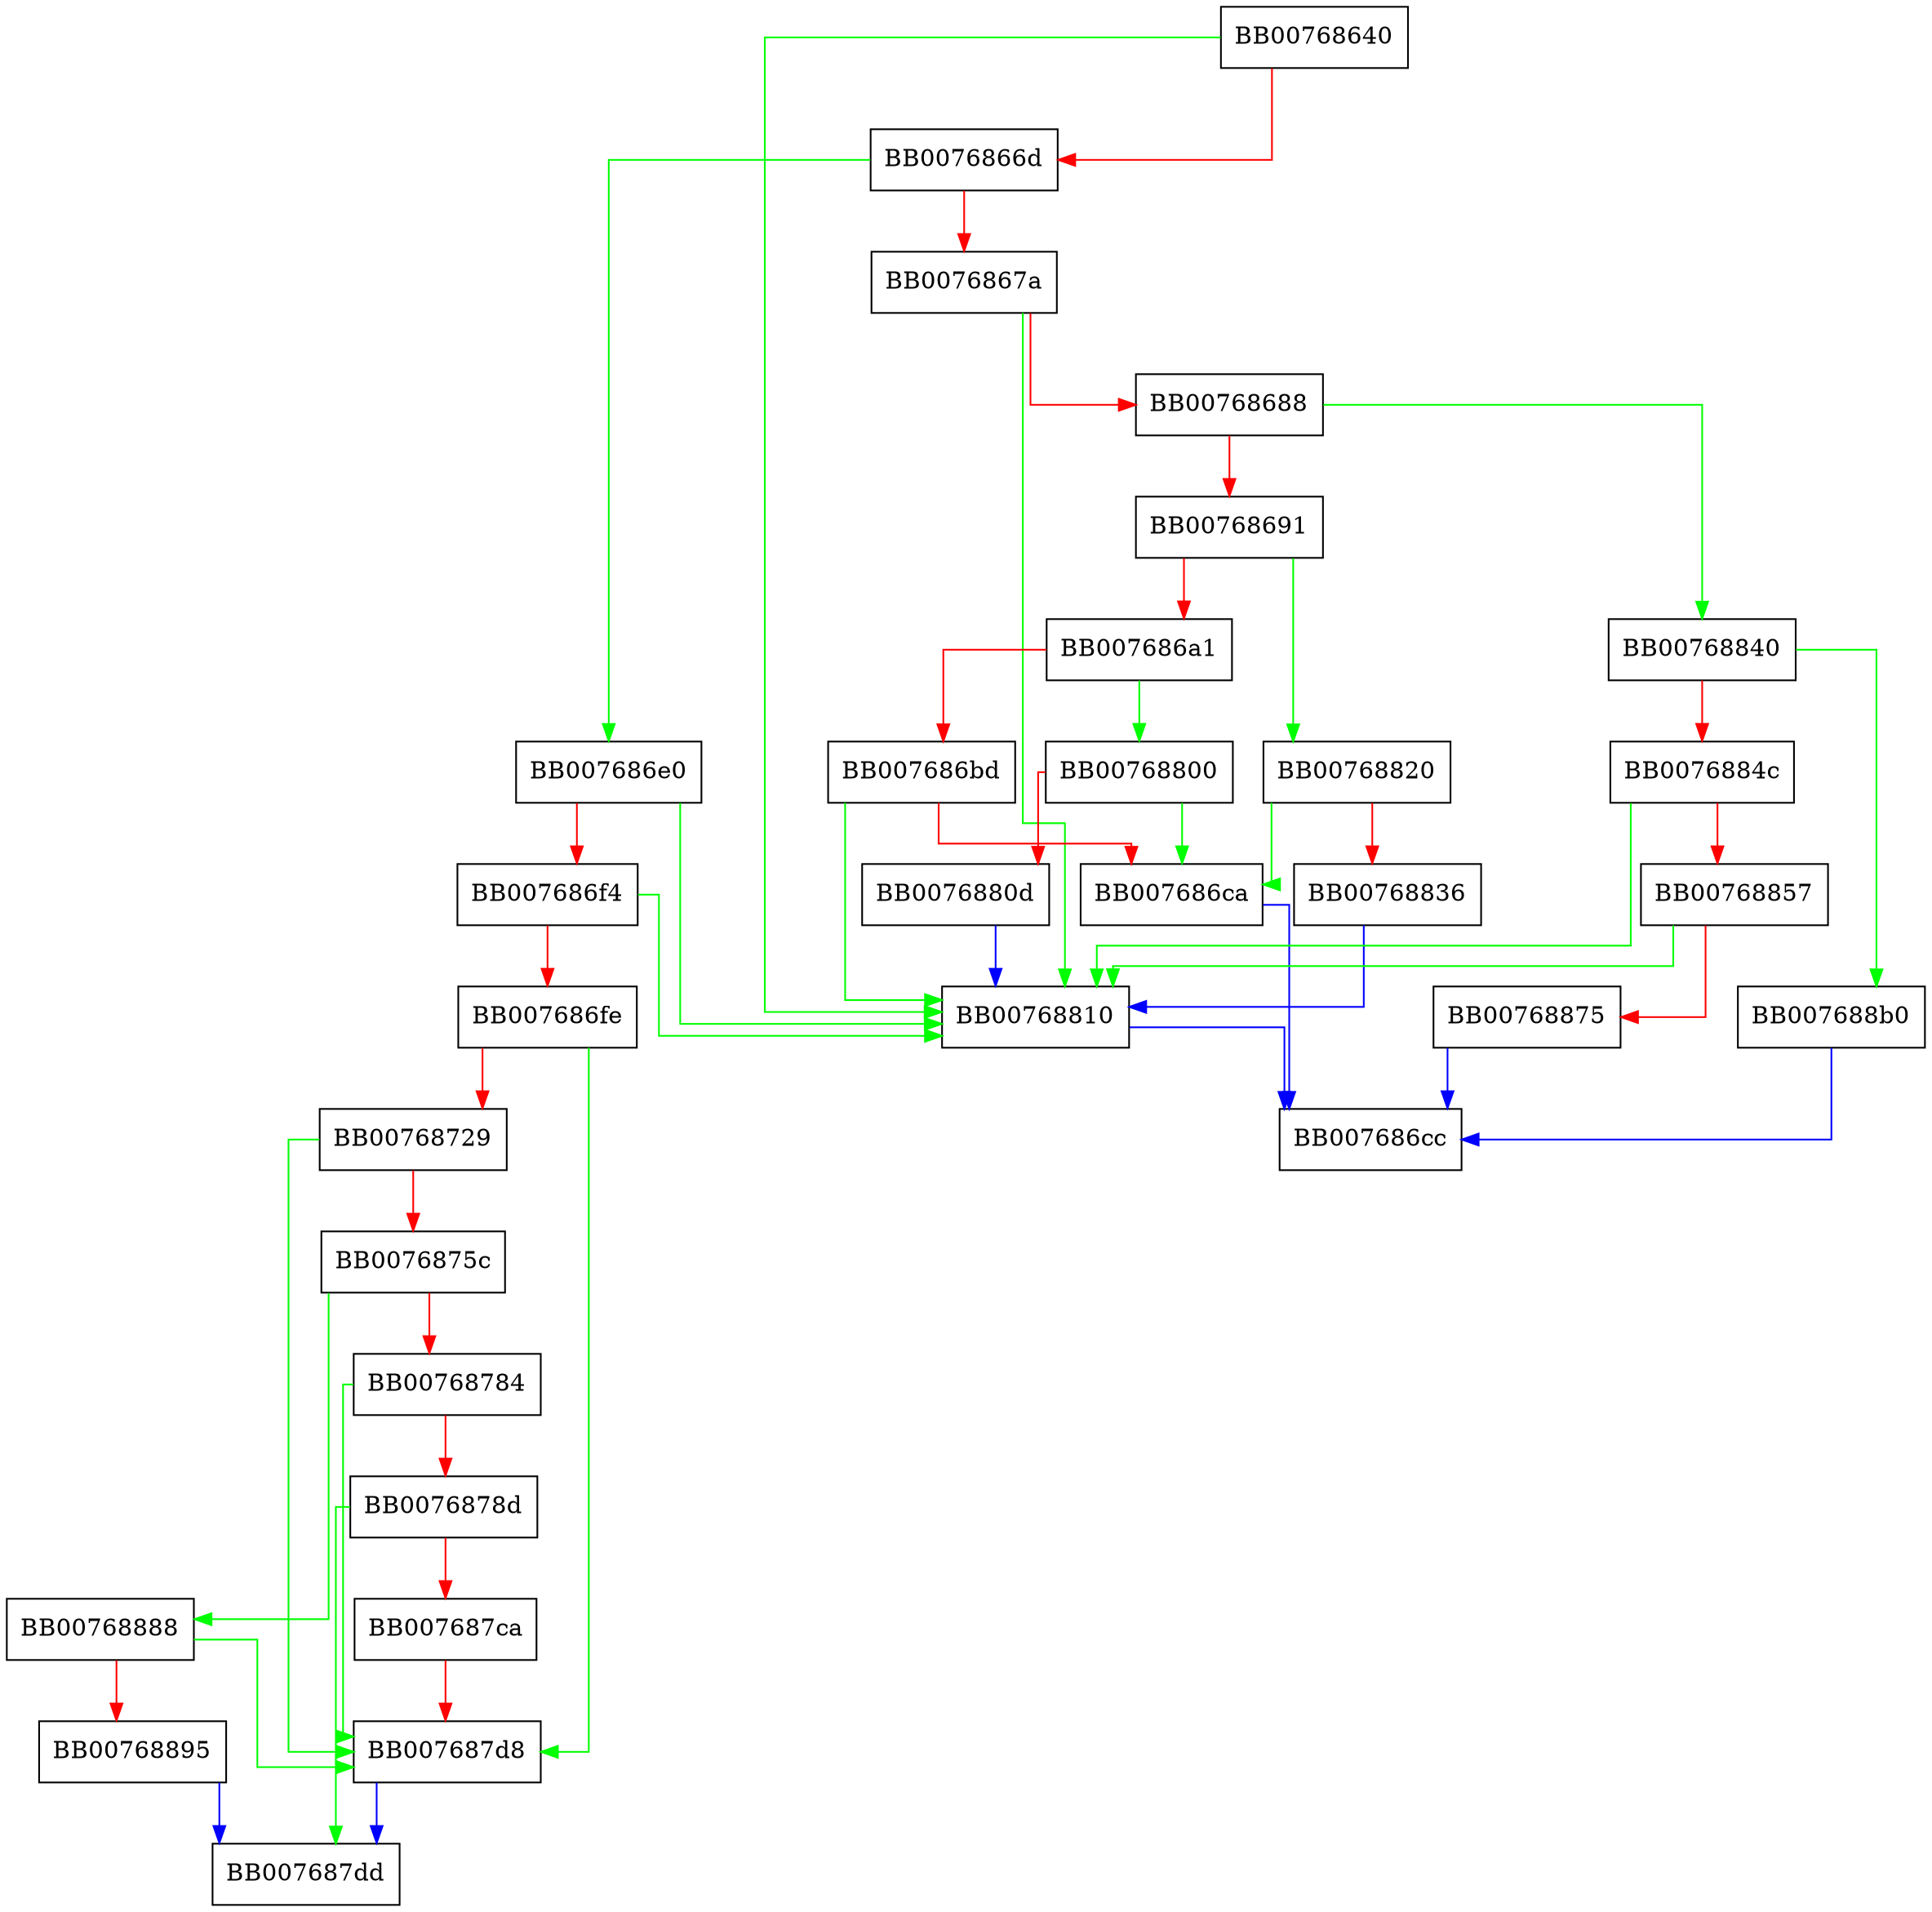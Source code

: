 digraph aria_gcm_cipher {
  node [shape="box"];
  graph [splines=ortho];
  BB00768640 -> BB00768810 [color="green"];
  BB00768640 -> BB0076866d [color="red"];
  BB0076866d -> BB007686e0 [color="green"];
  BB0076866d -> BB0076867a [color="red"];
  BB0076867a -> BB00768810 [color="green"];
  BB0076867a -> BB00768688 [color="red"];
  BB00768688 -> BB00768840 [color="green"];
  BB00768688 -> BB00768691 [color="red"];
  BB00768691 -> BB00768820 [color="green"];
  BB00768691 -> BB007686a1 [color="red"];
  BB007686a1 -> BB00768800 [color="green"];
  BB007686a1 -> BB007686bd [color="red"];
  BB007686bd -> BB00768810 [color="green"];
  BB007686bd -> BB007686ca [color="red"];
  BB007686ca -> BB007686cc [color="blue"];
  BB007686e0 -> BB00768810 [color="green"];
  BB007686e0 -> BB007686f4 [color="red"];
  BB007686f4 -> BB00768810 [color="green"];
  BB007686f4 -> BB007686fe [color="red"];
  BB007686fe -> BB007687d8 [color="green"];
  BB007686fe -> BB00768729 [color="red"];
  BB00768729 -> BB007687d8 [color="green"];
  BB00768729 -> BB0076875c [color="red"];
  BB0076875c -> BB00768888 [color="green"];
  BB0076875c -> BB00768784 [color="red"];
  BB00768784 -> BB007687d8 [color="green"];
  BB00768784 -> BB0076878d [color="red"];
  BB0076878d -> BB007687dd [color="green"];
  BB0076878d -> BB007687ca [color="red"];
  BB007687ca -> BB007687d8 [color="red"];
  BB007687d8 -> BB007687dd [color="blue"];
  BB00768800 -> BB007686ca [color="green"];
  BB00768800 -> BB0076880d [color="red"];
  BB0076880d -> BB00768810 [color="blue"];
  BB00768810 -> BB007686cc [color="blue"];
  BB00768820 -> BB007686ca [color="green"];
  BB00768820 -> BB00768836 [color="red"];
  BB00768836 -> BB00768810 [color="blue"];
  BB00768840 -> BB007688b0 [color="green"];
  BB00768840 -> BB0076884c [color="red"];
  BB0076884c -> BB00768810 [color="green"];
  BB0076884c -> BB00768857 [color="red"];
  BB00768857 -> BB00768810 [color="green"];
  BB00768857 -> BB00768875 [color="red"];
  BB00768875 -> BB007686cc [color="blue"];
  BB00768888 -> BB007687d8 [color="green"];
  BB00768888 -> BB00768895 [color="red"];
  BB00768895 -> BB007687dd [color="blue"];
  BB007688b0 -> BB007686cc [color="blue"];
}